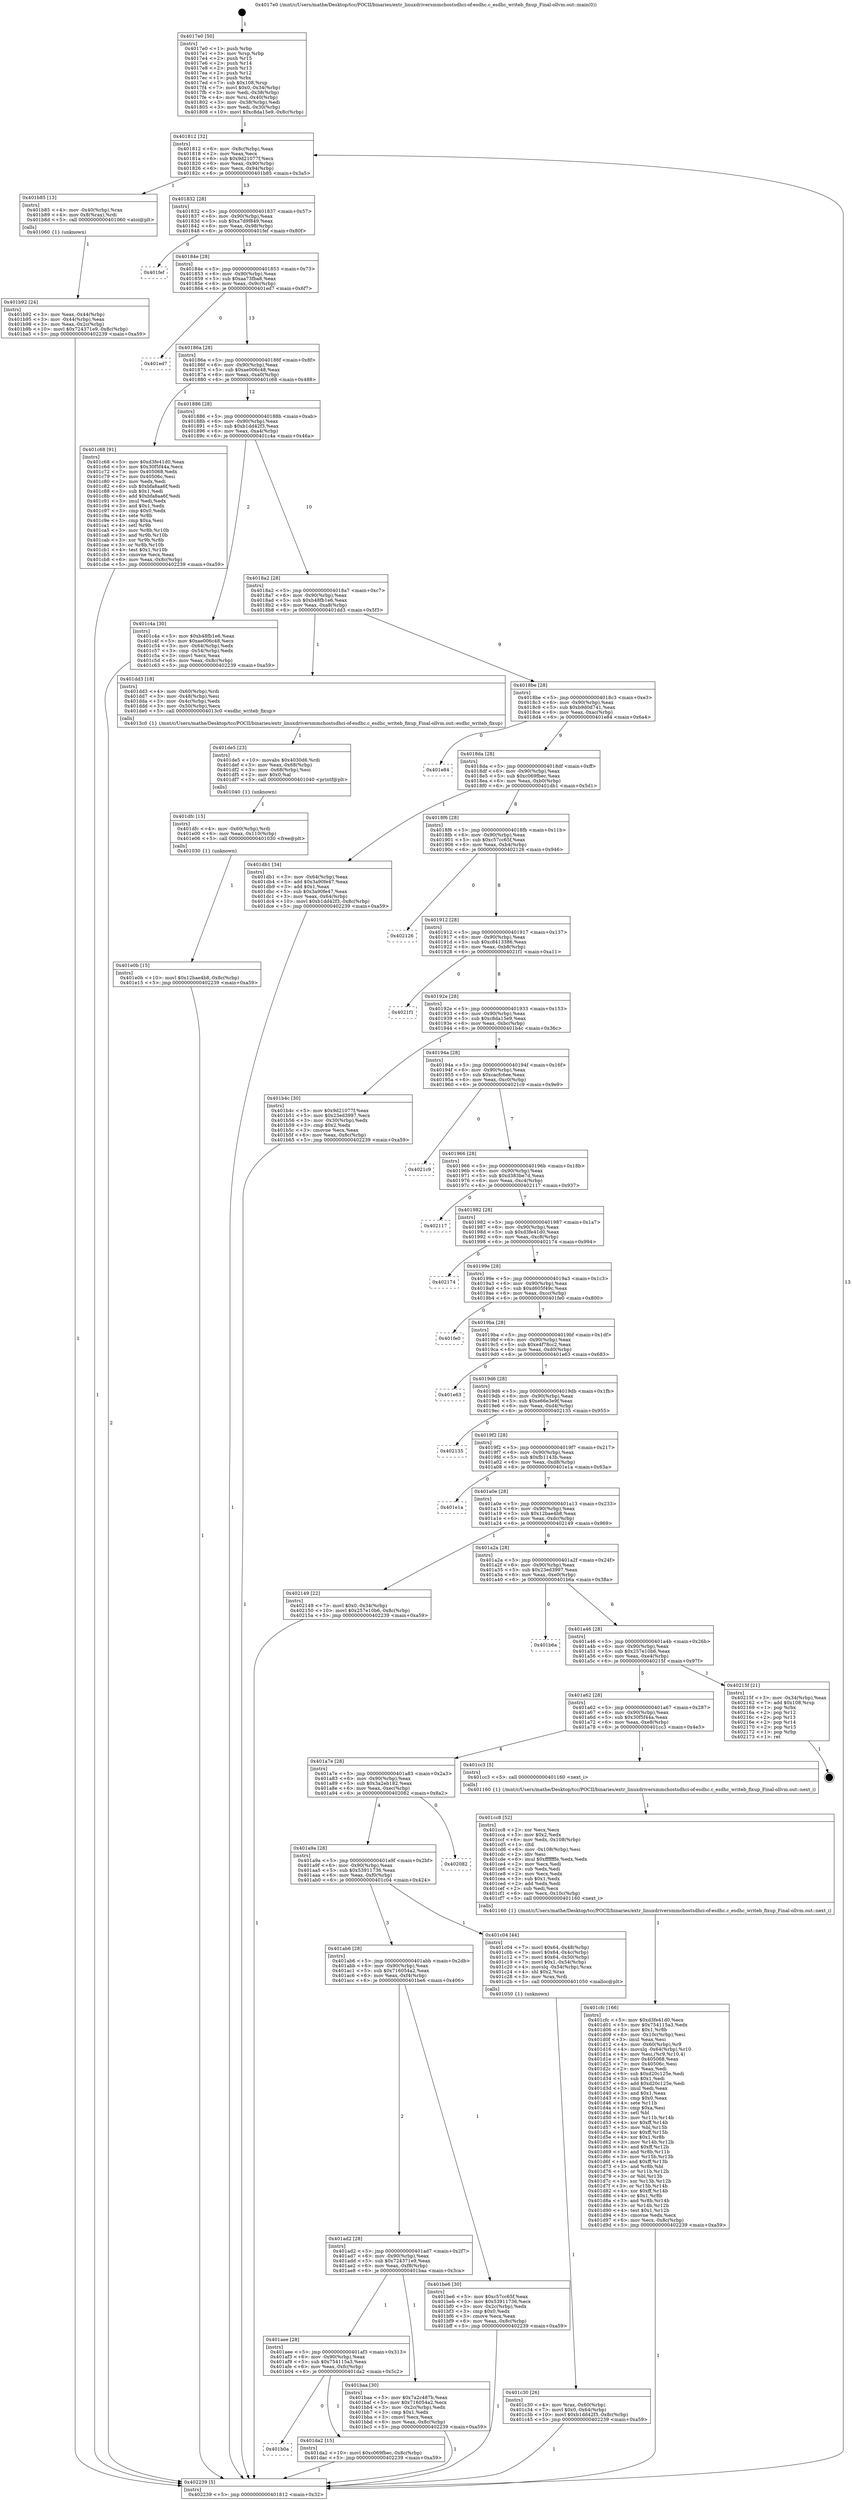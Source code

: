 digraph "0x4017e0" {
  label = "0x4017e0 (/mnt/c/Users/mathe/Desktop/tcc/POCII/binaries/extr_linuxdriversmmchostsdhci-of-esdhc.c_esdhc_writeb_fixup_Final-ollvm.out::main(0))"
  labelloc = "t"
  node[shape=record]

  Entry [label="",width=0.3,height=0.3,shape=circle,fillcolor=black,style=filled]
  "0x401812" [label="{
     0x401812 [32]\l
     | [instrs]\l
     &nbsp;&nbsp;0x401812 \<+6\>: mov -0x8c(%rbp),%eax\l
     &nbsp;&nbsp;0x401818 \<+2\>: mov %eax,%ecx\l
     &nbsp;&nbsp;0x40181a \<+6\>: sub $0x9d21077f,%ecx\l
     &nbsp;&nbsp;0x401820 \<+6\>: mov %eax,-0x90(%rbp)\l
     &nbsp;&nbsp;0x401826 \<+6\>: mov %ecx,-0x94(%rbp)\l
     &nbsp;&nbsp;0x40182c \<+6\>: je 0000000000401b85 \<main+0x3a5\>\l
  }"]
  "0x401b85" [label="{
     0x401b85 [13]\l
     | [instrs]\l
     &nbsp;&nbsp;0x401b85 \<+4\>: mov -0x40(%rbp),%rax\l
     &nbsp;&nbsp;0x401b89 \<+4\>: mov 0x8(%rax),%rdi\l
     &nbsp;&nbsp;0x401b8d \<+5\>: call 0000000000401060 \<atoi@plt\>\l
     | [calls]\l
     &nbsp;&nbsp;0x401060 \{1\} (unknown)\l
  }"]
  "0x401832" [label="{
     0x401832 [28]\l
     | [instrs]\l
     &nbsp;&nbsp;0x401832 \<+5\>: jmp 0000000000401837 \<main+0x57\>\l
     &nbsp;&nbsp;0x401837 \<+6\>: mov -0x90(%rbp),%eax\l
     &nbsp;&nbsp;0x40183d \<+5\>: sub $0xa7d9f849,%eax\l
     &nbsp;&nbsp;0x401842 \<+6\>: mov %eax,-0x98(%rbp)\l
     &nbsp;&nbsp;0x401848 \<+6\>: je 0000000000401fef \<main+0x80f\>\l
  }"]
  Exit [label="",width=0.3,height=0.3,shape=circle,fillcolor=black,style=filled,peripheries=2]
  "0x401fef" [label="{
     0x401fef\l
  }", style=dashed]
  "0x40184e" [label="{
     0x40184e [28]\l
     | [instrs]\l
     &nbsp;&nbsp;0x40184e \<+5\>: jmp 0000000000401853 \<main+0x73\>\l
     &nbsp;&nbsp;0x401853 \<+6\>: mov -0x90(%rbp),%eax\l
     &nbsp;&nbsp;0x401859 \<+5\>: sub $0xaa73fba8,%eax\l
     &nbsp;&nbsp;0x40185e \<+6\>: mov %eax,-0x9c(%rbp)\l
     &nbsp;&nbsp;0x401864 \<+6\>: je 0000000000401ed7 \<main+0x6f7\>\l
  }"]
  "0x401e0b" [label="{
     0x401e0b [15]\l
     | [instrs]\l
     &nbsp;&nbsp;0x401e0b \<+10\>: movl $0x12bae4b8,-0x8c(%rbp)\l
     &nbsp;&nbsp;0x401e15 \<+5\>: jmp 0000000000402239 \<main+0xa59\>\l
  }"]
  "0x401ed7" [label="{
     0x401ed7\l
  }", style=dashed]
  "0x40186a" [label="{
     0x40186a [28]\l
     | [instrs]\l
     &nbsp;&nbsp;0x40186a \<+5\>: jmp 000000000040186f \<main+0x8f\>\l
     &nbsp;&nbsp;0x40186f \<+6\>: mov -0x90(%rbp),%eax\l
     &nbsp;&nbsp;0x401875 \<+5\>: sub $0xae006c48,%eax\l
     &nbsp;&nbsp;0x40187a \<+6\>: mov %eax,-0xa0(%rbp)\l
     &nbsp;&nbsp;0x401880 \<+6\>: je 0000000000401c68 \<main+0x488\>\l
  }"]
  "0x401dfc" [label="{
     0x401dfc [15]\l
     | [instrs]\l
     &nbsp;&nbsp;0x401dfc \<+4\>: mov -0x60(%rbp),%rdi\l
     &nbsp;&nbsp;0x401e00 \<+6\>: mov %eax,-0x110(%rbp)\l
     &nbsp;&nbsp;0x401e06 \<+5\>: call 0000000000401030 \<free@plt\>\l
     | [calls]\l
     &nbsp;&nbsp;0x401030 \{1\} (unknown)\l
  }"]
  "0x401c68" [label="{
     0x401c68 [91]\l
     | [instrs]\l
     &nbsp;&nbsp;0x401c68 \<+5\>: mov $0xd3fe41d0,%eax\l
     &nbsp;&nbsp;0x401c6d \<+5\>: mov $0x30f5f44a,%ecx\l
     &nbsp;&nbsp;0x401c72 \<+7\>: mov 0x405068,%edx\l
     &nbsp;&nbsp;0x401c79 \<+7\>: mov 0x40506c,%esi\l
     &nbsp;&nbsp;0x401c80 \<+2\>: mov %edx,%edi\l
     &nbsp;&nbsp;0x401c82 \<+6\>: sub $0xbfa8aa6f,%edi\l
     &nbsp;&nbsp;0x401c88 \<+3\>: sub $0x1,%edi\l
     &nbsp;&nbsp;0x401c8b \<+6\>: add $0xbfa8aa6f,%edi\l
     &nbsp;&nbsp;0x401c91 \<+3\>: imul %edi,%edx\l
     &nbsp;&nbsp;0x401c94 \<+3\>: and $0x1,%edx\l
     &nbsp;&nbsp;0x401c97 \<+3\>: cmp $0x0,%edx\l
     &nbsp;&nbsp;0x401c9a \<+4\>: sete %r8b\l
     &nbsp;&nbsp;0x401c9e \<+3\>: cmp $0xa,%esi\l
     &nbsp;&nbsp;0x401ca1 \<+4\>: setl %r9b\l
     &nbsp;&nbsp;0x401ca5 \<+3\>: mov %r8b,%r10b\l
     &nbsp;&nbsp;0x401ca8 \<+3\>: and %r9b,%r10b\l
     &nbsp;&nbsp;0x401cab \<+3\>: xor %r9b,%r8b\l
     &nbsp;&nbsp;0x401cae \<+3\>: or %r8b,%r10b\l
     &nbsp;&nbsp;0x401cb1 \<+4\>: test $0x1,%r10b\l
     &nbsp;&nbsp;0x401cb5 \<+3\>: cmovne %ecx,%eax\l
     &nbsp;&nbsp;0x401cb8 \<+6\>: mov %eax,-0x8c(%rbp)\l
     &nbsp;&nbsp;0x401cbe \<+5\>: jmp 0000000000402239 \<main+0xa59\>\l
  }"]
  "0x401886" [label="{
     0x401886 [28]\l
     | [instrs]\l
     &nbsp;&nbsp;0x401886 \<+5\>: jmp 000000000040188b \<main+0xab\>\l
     &nbsp;&nbsp;0x40188b \<+6\>: mov -0x90(%rbp),%eax\l
     &nbsp;&nbsp;0x401891 \<+5\>: sub $0xb1dd42f3,%eax\l
     &nbsp;&nbsp;0x401896 \<+6\>: mov %eax,-0xa4(%rbp)\l
     &nbsp;&nbsp;0x40189c \<+6\>: je 0000000000401c4a \<main+0x46a\>\l
  }"]
  "0x401de5" [label="{
     0x401de5 [23]\l
     | [instrs]\l
     &nbsp;&nbsp;0x401de5 \<+10\>: movabs $0x4030d6,%rdi\l
     &nbsp;&nbsp;0x401def \<+3\>: mov %eax,-0x68(%rbp)\l
     &nbsp;&nbsp;0x401df2 \<+3\>: mov -0x68(%rbp),%esi\l
     &nbsp;&nbsp;0x401df5 \<+2\>: mov $0x0,%al\l
     &nbsp;&nbsp;0x401df7 \<+5\>: call 0000000000401040 \<printf@plt\>\l
     | [calls]\l
     &nbsp;&nbsp;0x401040 \{1\} (unknown)\l
  }"]
  "0x401c4a" [label="{
     0x401c4a [30]\l
     | [instrs]\l
     &nbsp;&nbsp;0x401c4a \<+5\>: mov $0xb48fb1e6,%eax\l
     &nbsp;&nbsp;0x401c4f \<+5\>: mov $0xae006c48,%ecx\l
     &nbsp;&nbsp;0x401c54 \<+3\>: mov -0x64(%rbp),%edx\l
     &nbsp;&nbsp;0x401c57 \<+3\>: cmp -0x54(%rbp),%edx\l
     &nbsp;&nbsp;0x401c5a \<+3\>: cmovl %ecx,%eax\l
     &nbsp;&nbsp;0x401c5d \<+6\>: mov %eax,-0x8c(%rbp)\l
     &nbsp;&nbsp;0x401c63 \<+5\>: jmp 0000000000402239 \<main+0xa59\>\l
  }"]
  "0x4018a2" [label="{
     0x4018a2 [28]\l
     | [instrs]\l
     &nbsp;&nbsp;0x4018a2 \<+5\>: jmp 00000000004018a7 \<main+0xc7\>\l
     &nbsp;&nbsp;0x4018a7 \<+6\>: mov -0x90(%rbp),%eax\l
     &nbsp;&nbsp;0x4018ad \<+5\>: sub $0xb48fb1e6,%eax\l
     &nbsp;&nbsp;0x4018b2 \<+6\>: mov %eax,-0xa8(%rbp)\l
     &nbsp;&nbsp;0x4018b8 \<+6\>: je 0000000000401dd3 \<main+0x5f3\>\l
  }"]
  "0x401b0a" [label="{
     0x401b0a\l
  }", style=dashed]
  "0x401dd3" [label="{
     0x401dd3 [18]\l
     | [instrs]\l
     &nbsp;&nbsp;0x401dd3 \<+4\>: mov -0x60(%rbp),%rdi\l
     &nbsp;&nbsp;0x401dd7 \<+3\>: mov -0x48(%rbp),%esi\l
     &nbsp;&nbsp;0x401dda \<+3\>: mov -0x4c(%rbp),%edx\l
     &nbsp;&nbsp;0x401ddd \<+3\>: mov -0x50(%rbp),%ecx\l
     &nbsp;&nbsp;0x401de0 \<+5\>: call 00000000004013c0 \<esdhc_writeb_fixup\>\l
     | [calls]\l
     &nbsp;&nbsp;0x4013c0 \{1\} (/mnt/c/Users/mathe/Desktop/tcc/POCII/binaries/extr_linuxdriversmmchostsdhci-of-esdhc.c_esdhc_writeb_fixup_Final-ollvm.out::esdhc_writeb_fixup)\l
  }"]
  "0x4018be" [label="{
     0x4018be [28]\l
     | [instrs]\l
     &nbsp;&nbsp;0x4018be \<+5\>: jmp 00000000004018c3 \<main+0xe3\>\l
     &nbsp;&nbsp;0x4018c3 \<+6\>: mov -0x90(%rbp),%eax\l
     &nbsp;&nbsp;0x4018c9 \<+5\>: sub $0xb9d0d741,%eax\l
     &nbsp;&nbsp;0x4018ce \<+6\>: mov %eax,-0xac(%rbp)\l
     &nbsp;&nbsp;0x4018d4 \<+6\>: je 0000000000401e84 \<main+0x6a4\>\l
  }"]
  "0x401da2" [label="{
     0x401da2 [15]\l
     | [instrs]\l
     &nbsp;&nbsp;0x401da2 \<+10\>: movl $0xc069fbec,-0x8c(%rbp)\l
     &nbsp;&nbsp;0x401dac \<+5\>: jmp 0000000000402239 \<main+0xa59\>\l
  }"]
  "0x401e84" [label="{
     0x401e84\l
  }", style=dashed]
  "0x4018da" [label="{
     0x4018da [28]\l
     | [instrs]\l
     &nbsp;&nbsp;0x4018da \<+5\>: jmp 00000000004018df \<main+0xff\>\l
     &nbsp;&nbsp;0x4018df \<+6\>: mov -0x90(%rbp),%eax\l
     &nbsp;&nbsp;0x4018e5 \<+5\>: sub $0xc069fbec,%eax\l
     &nbsp;&nbsp;0x4018ea \<+6\>: mov %eax,-0xb0(%rbp)\l
     &nbsp;&nbsp;0x4018f0 \<+6\>: je 0000000000401db1 \<main+0x5d1\>\l
  }"]
  "0x401cfc" [label="{
     0x401cfc [166]\l
     | [instrs]\l
     &nbsp;&nbsp;0x401cfc \<+5\>: mov $0xd3fe41d0,%ecx\l
     &nbsp;&nbsp;0x401d01 \<+5\>: mov $0x754115a3,%edx\l
     &nbsp;&nbsp;0x401d06 \<+3\>: mov $0x1,%r8b\l
     &nbsp;&nbsp;0x401d09 \<+6\>: mov -0x10c(%rbp),%esi\l
     &nbsp;&nbsp;0x401d0f \<+3\>: imul %eax,%esi\l
     &nbsp;&nbsp;0x401d12 \<+4\>: mov -0x60(%rbp),%r9\l
     &nbsp;&nbsp;0x401d16 \<+4\>: movslq -0x64(%rbp),%r10\l
     &nbsp;&nbsp;0x401d1a \<+4\>: mov %esi,(%r9,%r10,4)\l
     &nbsp;&nbsp;0x401d1e \<+7\>: mov 0x405068,%eax\l
     &nbsp;&nbsp;0x401d25 \<+7\>: mov 0x40506c,%esi\l
     &nbsp;&nbsp;0x401d2c \<+2\>: mov %eax,%edi\l
     &nbsp;&nbsp;0x401d2e \<+6\>: sub $0xd20c125e,%edi\l
     &nbsp;&nbsp;0x401d34 \<+3\>: sub $0x1,%edi\l
     &nbsp;&nbsp;0x401d37 \<+6\>: add $0xd20c125e,%edi\l
     &nbsp;&nbsp;0x401d3d \<+3\>: imul %edi,%eax\l
     &nbsp;&nbsp;0x401d40 \<+3\>: and $0x1,%eax\l
     &nbsp;&nbsp;0x401d43 \<+3\>: cmp $0x0,%eax\l
     &nbsp;&nbsp;0x401d46 \<+4\>: sete %r11b\l
     &nbsp;&nbsp;0x401d4a \<+3\>: cmp $0xa,%esi\l
     &nbsp;&nbsp;0x401d4d \<+3\>: setl %bl\l
     &nbsp;&nbsp;0x401d50 \<+3\>: mov %r11b,%r14b\l
     &nbsp;&nbsp;0x401d53 \<+4\>: xor $0xff,%r14b\l
     &nbsp;&nbsp;0x401d57 \<+3\>: mov %bl,%r15b\l
     &nbsp;&nbsp;0x401d5a \<+4\>: xor $0xff,%r15b\l
     &nbsp;&nbsp;0x401d5e \<+4\>: xor $0x1,%r8b\l
     &nbsp;&nbsp;0x401d62 \<+3\>: mov %r14b,%r12b\l
     &nbsp;&nbsp;0x401d65 \<+4\>: and $0xff,%r12b\l
     &nbsp;&nbsp;0x401d69 \<+3\>: and %r8b,%r11b\l
     &nbsp;&nbsp;0x401d6c \<+3\>: mov %r15b,%r13b\l
     &nbsp;&nbsp;0x401d6f \<+4\>: and $0xff,%r13b\l
     &nbsp;&nbsp;0x401d73 \<+3\>: and %r8b,%bl\l
     &nbsp;&nbsp;0x401d76 \<+3\>: or %r11b,%r12b\l
     &nbsp;&nbsp;0x401d79 \<+3\>: or %bl,%r13b\l
     &nbsp;&nbsp;0x401d7c \<+3\>: xor %r13b,%r12b\l
     &nbsp;&nbsp;0x401d7f \<+3\>: or %r15b,%r14b\l
     &nbsp;&nbsp;0x401d82 \<+4\>: xor $0xff,%r14b\l
     &nbsp;&nbsp;0x401d86 \<+4\>: or $0x1,%r8b\l
     &nbsp;&nbsp;0x401d8a \<+3\>: and %r8b,%r14b\l
     &nbsp;&nbsp;0x401d8d \<+3\>: or %r14b,%r12b\l
     &nbsp;&nbsp;0x401d90 \<+4\>: test $0x1,%r12b\l
     &nbsp;&nbsp;0x401d94 \<+3\>: cmovne %edx,%ecx\l
     &nbsp;&nbsp;0x401d97 \<+6\>: mov %ecx,-0x8c(%rbp)\l
     &nbsp;&nbsp;0x401d9d \<+5\>: jmp 0000000000402239 \<main+0xa59\>\l
  }"]
  "0x401db1" [label="{
     0x401db1 [34]\l
     | [instrs]\l
     &nbsp;&nbsp;0x401db1 \<+3\>: mov -0x64(%rbp),%eax\l
     &nbsp;&nbsp;0x401db4 \<+5\>: add $0x3a90fe47,%eax\l
     &nbsp;&nbsp;0x401db9 \<+3\>: add $0x1,%eax\l
     &nbsp;&nbsp;0x401dbc \<+5\>: sub $0x3a90fe47,%eax\l
     &nbsp;&nbsp;0x401dc1 \<+3\>: mov %eax,-0x64(%rbp)\l
     &nbsp;&nbsp;0x401dc4 \<+10\>: movl $0xb1dd42f3,-0x8c(%rbp)\l
     &nbsp;&nbsp;0x401dce \<+5\>: jmp 0000000000402239 \<main+0xa59\>\l
  }"]
  "0x4018f6" [label="{
     0x4018f6 [28]\l
     | [instrs]\l
     &nbsp;&nbsp;0x4018f6 \<+5\>: jmp 00000000004018fb \<main+0x11b\>\l
     &nbsp;&nbsp;0x4018fb \<+6\>: mov -0x90(%rbp),%eax\l
     &nbsp;&nbsp;0x401901 \<+5\>: sub $0xc57cc65f,%eax\l
     &nbsp;&nbsp;0x401906 \<+6\>: mov %eax,-0xb4(%rbp)\l
     &nbsp;&nbsp;0x40190c \<+6\>: je 0000000000402126 \<main+0x946\>\l
  }"]
  "0x401cc8" [label="{
     0x401cc8 [52]\l
     | [instrs]\l
     &nbsp;&nbsp;0x401cc8 \<+2\>: xor %ecx,%ecx\l
     &nbsp;&nbsp;0x401cca \<+5\>: mov $0x2,%edx\l
     &nbsp;&nbsp;0x401ccf \<+6\>: mov %edx,-0x108(%rbp)\l
     &nbsp;&nbsp;0x401cd5 \<+1\>: cltd\l
     &nbsp;&nbsp;0x401cd6 \<+6\>: mov -0x108(%rbp),%esi\l
     &nbsp;&nbsp;0x401cdc \<+2\>: idiv %esi\l
     &nbsp;&nbsp;0x401cde \<+6\>: imul $0xfffffffe,%edx,%edx\l
     &nbsp;&nbsp;0x401ce4 \<+2\>: mov %ecx,%edi\l
     &nbsp;&nbsp;0x401ce6 \<+2\>: sub %edx,%edi\l
     &nbsp;&nbsp;0x401ce8 \<+2\>: mov %ecx,%edx\l
     &nbsp;&nbsp;0x401cea \<+3\>: sub $0x1,%edx\l
     &nbsp;&nbsp;0x401ced \<+2\>: add %edx,%edi\l
     &nbsp;&nbsp;0x401cef \<+2\>: sub %edi,%ecx\l
     &nbsp;&nbsp;0x401cf1 \<+6\>: mov %ecx,-0x10c(%rbp)\l
     &nbsp;&nbsp;0x401cf7 \<+5\>: call 0000000000401160 \<next_i\>\l
     | [calls]\l
     &nbsp;&nbsp;0x401160 \{1\} (/mnt/c/Users/mathe/Desktop/tcc/POCII/binaries/extr_linuxdriversmmchostsdhci-of-esdhc.c_esdhc_writeb_fixup_Final-ollvm.out::next_i)\l
  }"]
  "0x402126" [label="{
     0x402126\l
  }", style=dashed]
  "0x401912" [label="{
     0x401912 [28]\l
     | [instrs]\l
     &nbsp;&nbsp;0x401912 \<+5\>: jmp 0000000000401917 \<main+0x137\>\l
     &nbsp;&nbsp;0x401917 \<+6\>: mov -0x90(%rbp),%eax\l
     &nbsp;&nbsp;0x40191d \<+5\>: sub $0xc8413386,%eax\l
     &nbsp;&nbsp;0x401922 \<+6\>: mov %eax,-0xb8(%rbp)\l
     &nbsp;&nbsp;0x401928 \<+6\>: je 00000000004021f1 \<main+0xa11\>\l
  }"]
  "0x401c30" [label="{
     0x401c30 [26]\l
     | [instrs]\l
     &nbsp;&nbsp;0x401c30 \<+4\>: mov %rax,-0x60(%rbp)\l
     &nbsp;&nbsp;0x401c34 \<+7\>: movl $0x0,-0x64(%rbp)\l
     &nbsp;&nbsp;0x401c3b \<+10\>: movl $0xb1dd42f3,-0x8c(%rbp)\l
     &nbsp;&nbsp;0x401c45 \<+5\>: jmp 0000000000402239 \<main+0xa59\>\l
  }"]
  "0x4021f1" [label="{
     0x4021f1\l
  }", style=dashed]
  "0x40192e" [label="{
     0x40192e [28]\l
     | [instrs]\l
     &nbsp;&nbsp;0x40192e \<+5\>: jmp 0000000000401933 \<main+0x153\>\l
     &nbsp;&nbsp;0x401933 \<+6\>: mov -0x90(%rbp),%eax\l
     &nbsp;&nbsp;0x401939 \<+5\>: sub $0xc8da15e9,%eax\l
     &nbsp;&nbsp;0x40193e \<+6\>: mov %eax,-0xbc(%rbp)\l
     &nbsp;&nbsp;0x401944 \<+6\>: je 0000000000401b4c \<main+0x36c\>\l
  }"]
  "0x401aee" [label="{
     0x401aee [28]\l
     | [instrs]\l
     &nbsp;&nbsp;0x401aee \<+5\>: jmp 0000000000401af3 \<main+0x313\>\l
     &nbsp;&nbsp;0x401af3 \<+6\>: mov -0x90(%rbp),%eax\l
     &nbsp;&nbsp;0x401af9 \<+5\>: sub $0x754115a3,%eax\l
     &nbsp;&nbsp;0x401afe \<+6\>: mov %eax,-0xfc(%rbp)\l
     &nbsp;&nbsp;0x401b04 \<+6\>: je 0000000000401da2 \<main+0x5c2\>\l
  }"]
  "0x401b4c" [label="{
     0x401b4c [30]\l
     | [instrs]\l
     &nbsp;&nbsp;0x401b4c \<+5\>: mov $0x9d21077f,%eax\l
     &nbsp;&nbsp;0x401b51 \<+5\>: mov $0x23ed3997,%ecx\l
     &nbsp;&nbsp;0x401b56 \<+3\>: mov -0x30(%rbp),%edx\l
     &nbsp;&nbsp;0x401b59 \<+3\>: cmp $0x2,%edx\l
     &nbsp;&nbsp;0x401b5c \<+3\>: cmovne %ecx,%eax\l
     &nbsp;&nbsp;0x401b5f \<+6\>: mov %eax,-0x8c(%rbp)\l
     &nbsp;&nbsp;0x401b65 \<+5\>: jmp 0000000000402239 \<main+0xa59\>\l
  }"]
  "0x40194a" [label="{
     0x40194a [28]\l
     | [instrs]\l
     &nbsp;&nbsp;0x40194a \<+5\>: jmp 000000000040194f \<main+0x16f\>\l
     &nbsp;&nbsp;0x40194f \<+6\>: mov -0x90(%rbp),%eax\l
     &nbsp;&nbsp;0x401955 \<+5\>: sub $0xcacfc6ee,%eax\l
     &nbsp;&nbsp;0x40195a \<+6\>: mov %eax,-0xc0(%rbp)\l
     &nbsp;&nbsp;0x401960 \<+6\>: je 00000000004021c9 \<main+0x9e9\>\l
  }"]
  "0x402239" [label="{
     0x402239 [5]\l
     | [instrs]\l
     &nbsp;&nbsp;0x402239 \<+5\>: jmp 0000000000401812 \<main+0x32\>\l
  }"]
  "0x4017e0" [label="{
     0x4017e0 [50]\l
     | [instrs]\l
     &nbsp;&nbsp;0x4017e0 \<+1\>: push %rbp\l
     &nbsp;&nbsp;0x4017e1 \<+3\>: mov %rsp,%rbp\l
     &nbsp;&nbsp;0x4017e4 \<+2\>: push %r15\l
     &nbsp;&nbsp;0x4017e6 \<+2\>: push %r14\l
     &nbsp;&nbsp;0x4017e8 \<+2\>: push %r13\l
     &nbsp;&nbsp;0x4017ea \<+2\>: push %r12\l
     &nbsp;&nbsp;0x4017ec \<+1\>: push %rbx\l
     &nbsp;&nbsp;0x4017ed \<+7\>: sub $0x108,%rsp\l
     &nbsp;&nbsp;0x4017f4 \<+7\>: movl $0x0,-0x34(%rbp)\l
     &nbsp;&nbsp;0x4017fb \<+3\>: mov %edi,-0x38(%rbp)\l
     &nbsp;&nbsp;0x4017fe \<+4\>: mov %rsi,-0x40(%rbp)\l
     &nbsp;&nbsp;0x401802 \<+3\>: mov -0x38(%rbp),%edi\l
     &nbsp;&nbsp;0x401805 \<+3\>: mov %edi,-0x30(%rbp)\l
     &nbsp;&nbsp;0x401808 \<+10\>: movl $0xc8da15e9,-0x8c(%rbp)\l
  }"]
  "0x401b92" [label="{
     0x401b92 [24]\l
     | [instrs]\l
     &nbsp;&nbsp;0x401b92 \<+3\>: mov %eax,-0x44(%rbp)\l
     &nbsp;&nbsp;0x401b95 \<+3\>: mov -0x44(%rbp),%eax\l
     &nbsp;&nbsp;0x401b98 \<+3\>: mov %eax,-0x2c(%rbp)\l
     &nbsp;&nbsp;0x401b9b \<+10\>: movl $0x724371e9,-0x8c(%rbp)\l
     &nbsp;&nbsp;0x401ba5 \<+5\>: jmp 0000000000402239 \<main+0xa59\>\l
  }"]
  "0x401baa" [label="{
     0x401baa [30]\l
     | [instrs]\l
     &nbsp;&nbsp;0x401baa \<+5\>: mov $0x7a2c487b,%eax\l
     &nbsp;&nbsp;0x401baf \<+5\>: mov $0x716054a2,%ecx\l
     &nbsp;&nbsp;0x401bb4 \<+3\>: mov -0x2c(%rbp),%edx\l
     &nbsp;&nbsp;0x401bb7 \<+3\>: cmp $0x1,%edx\l
     &nbsp;&nbsp;0x401bba \<+3\>: cmovl %ecx,%eax\l
     &nbsp;&nbsp;0x401bbd \<+6\>: mov %eax,-0x8c(%rbp)\l
     &nbsp;&nbsp;0x401bc3 \<+5\>: jmp 0000000000402239 \<main+0xa59\>\l
  }"]
  "0x4021c9" [label="{
     0x4021c9\l
  }", style=dashed]
  "0x401966" [label="{
     0x401966 [28]\l
     | [instrs]\l
     &nbsp;&nbsp;0x401966 \<+5\>: jmp 000000000040196b \<main+0x18b\>\l
     &nbsp;&nbsp;0x40196b \<+6\>: mov -0x90(%rbp),%eax\l
     &nbsp;&nbsp;0x401971 \<+5\>: sub $0xd383be7d,%eax\l
     &nbsp;&nbsp;0x401976 \<+6\>: mov %eax,-0xc4(%rbp)\l
     &nbsp;&nbsp;0x40197c \<+6\>: je 0000000000402117 \<main+0x937\>\l
  }"]
  "0x401ad2" [label="{
     0x401ad2 [28]\l
     | [instrs]\l
     &nbsp;&nbsp;0x401ad2 \<+5\>: jmp 0000000000401ad7 \<main+0x2f7\>\l
     &nbsp;&nbsp;0x401ad7 \<+6\>: mov -0x90(%rbp),%eax\l
     &nbsp;&nbsp;0x401add \<+5\>: sub $0x724371e9,%eax\l
     &nbsp;&nbsp;0x401ae2 \<+6\>: mov %eax,-0xf8(%rbp)\l
     &nbsp;&nbsp;0x401ae8 \<+6\>: je 0000000000401baa \<main+0x3ca\>\l
  }"]
  "0x402117" [label="{
     0x402117\l
  }", style=dashed]
  "0x401982" [label="{
     0x401982 [28]\l
     | [instrs]\l
     &nbsp;&nbsp;0x401982 \<+5\>: jmp 0000000000401987 \<main+0x1a7\>\l
     &nbsp;&nbsp;0x401987 \<+6\>: mov -0x90(%rbp),%eax\l
     &nbsp;&nbsp;0x40198d \<+5\>: sub $0xd3fe41d0,%eax\l
     &nbsp;&nbsp;0x401992 \<+6\>: mov %eax,-0xc8(%rbp)\l
     &nbsp;&nbsp;0x401998 \<+6\>: je 0000000000402174 \<main+0x994\>\l
  }"]
  "0x401be6" [label="{
     0x401be6 [30]\l
     | [instrs]\l
     &nbsp;&nbsp;0x401be6 \<+5\>: mov $0xc57cc65f,%eax\l
     &nbsp;&nbsp;0x401beb \<+5\>: mov $0x53911736,%ecx\l
     &nbsp;&nbsp;0x401bf0 \<+3\>: mov -0x2c(%rbp),%edx\l
     &nbsp;&nbsp;0x401bf3 \<+3\>: cmp $0x0,%edx\l
     &nbsp;&nbsp;0x401bf6 \<+3\>: cmove %ecx,%eax\l
     &nbsp;&nbsp;0x401bf9 \<+6\>: mov %eax,-0x8c(%rbp)\l
     &nbsp;&nbsp;0x401bff \<+5\>: jmp 0000000000402239 \<main+0xa59\>\l
  }"]
  "0x402174" [label="{
     0x402174\l
  }", style=dashed]
  "0x40199e" [label="{
     0x40199e [28]\l
     | [instrs]\l
     &nbsp;&nbsp;0x40199e \<+5\>: jmp 00000000004019a3 \<main+0x1c3\>\l
     &nbsp;&nbsp;0x4019a3 \<+6\>: mov -0x90(%rbp),%eax\l
     &nbsp;&nbsp;0x4019a9 \<+5\>: sub $0xd605f49c,%eax\l
     &nbsp;&nbsp;0x4019ae \<+6\>: mov %eax,-0xcc(%rbp)\l
     &nbsp;&nbsp;0x4019b4 \<+6\>: je 0000000000401fe0 \<main+0x800\>\l
  }"]
  "0x401ab6" [label="{
     0x401ab6 [28]\l
     | [instrs]\l
     &nbsp;&nbsp;0x401ab6 \<+5\>: jmp 0000000000401abb \<main+0x2db\>\l
     &nbsp;&nbsp;0x401abb \<+6\>: mov -0x90(%rbp),%eax\l
     &nbsp;&nbsp;0x401ac1 \<+5\>: sub $0x716054a2,%eax\l
     &nbsp;&nbsp;0x401ac6 \<+6\>: mov %eax,-0xf4(%rbp)\l
     &nbsp;&nbsp;0x401acc \<+6\>: je 0000000000401be6 \<main+0x406\>\l
  }"]
  "0x401fe0" [label="{
     0x401fe0\l
  }", style=dashed]
  "0x4019ba" [label="{
     0x4019ba [28]\l
     | [instrs]\l
     &nbsp;&nbsp;0x4019ba \<+5\>: jmp 00000000004019bf \<main+0x1df\>\l
     &nbsp;&nbsp;0x4019bf \<+6\>: mov -0x90(%rbp),%eax\l
     &nbsp;&nbsp;0x4019c5 \<+5\>: sub $0xe4f78cc2,%eax\l
     &nbsp;&nbsp;0x4019ca \<+6\>: mov %eax,-0xd0(%rbp)\l
     &nbsp;&nbsp;0x4019d0 \<+6\>: je 0000000000401e63 \<main+0x683\>\l
  }"]
  "0x401c04" [label="{
     0x401c04 [44]\l
     | [instrs]\l
     &nbsp;&nbsp;0x401c04 \<+7\>: movl $0x64,-0x48(%rbp)\l
     &nbsp;&nbsp;0x401c0b \<+7\>: movl $0x64,-0x4c(%rbp)\l
     &nbsp;&nbsp;0x401c12 \<+7\>: movl $0x64,-0x50(%rbp)\l
     &nbsp;&nbsp;0x401c19 \<+7\>: movl $0x1,-0x54(%rbp)\l
     &nbsp;&nbsp;0x401c20 \<+4\>: movslq -0x54(%rbp),%rax\l
     &nbsp;&nbsp;0x401c24 \<+4\>: shl $0x2,%rax\l
     &nbsp;&nbsp;0x401c28 \<+3\>: mov %rax,%rdi\l
     &nbsp;&nbsp;0x401c2b \<+5\>: call 0000000000401050 \<malloc@plt\>\l
     | [calls]\l
     &nbsp;&nbsp;0x401050 \{1\} (unknown)\l
  }"]
  "0x401e63" [label="{
     0x401e63\l
  }", style=dashed]
  "0x4019d6" [label="{
     0x4019d6 [28]\l
     | [instrs]\l
     &nbsp;&nbsp;0x4019d6 \<+5\>: jmp 00000000004019db \<main+0x1fb\>\l
     &nbsp;&nbsp;0x4019db \<+6\>: mov -0x90(%rbp),%eax\l
     &nbsp;&nbsp;0x4019e1 \<+5\>: sub $0xe66e3e9f,%eax\l
     &nbsp;&nbsp;0x4019e6 \<+6\>: mov %eax,-0xd4(%rbp)\l
     &nbsp;&nbsp;0x4019ec \<+6\>: je 0000000000402135 \<main+0x955\>\l
  }"]
  "0x401a9a" [label="{
     0x401a9a [28]\l
     | [instrs]\l
     &nbsp;&nbsp;0x401a9a \<+5\>: jmp 0000000000401a9f \<main+0x2bf\>\l
     &nbsp;&nbsp;0x401a9f \<+6\>: mov -0x90(%rbp),%eax\l
     &nbsp;&nbsp;0x401aa5 \<+5\>: sub $0x53911736,%eax\l
     &nbsp;&nbsp;0x401aaa \<+6\>: mov %eax,-0xf0(%rbp)\l
     &nbsp;&nbsp;0x401ab0 \<+6\>: je 0000000000401c04 \<main+0x424\>\l
  }"]
  "0x402135" [label="{
     0x402135\l
  }", style=dashed]
  "0x4019f2" [label="{
     0x4019f2 [28]\l
     | [instrs]\l
     &nbsp;&nbsp;0x4019f2 \<+5\>: jmp 00000000004019f7 \<main+0x217\>\l
     &nbsp;&nbsp;0x4019f7 \<+6\>: mov -0x90(%rbp),%eax\l
     &nbsp;&nbsp;0x4019fd \<+5\>: sub $0xfb1143b,%eax\l
     &nbsp;&nbsp;0x401a02 \<+6\>: mov %eax,-0xd8(%rbp)\l
     &nbsp;&nbsp;0x401a08 \<+6\>: je 0000000000401e1a \<main+0x63a\>\l
  }"]
  "0x402082" [label="{
     0x402082\l
  }", style=dashed]
  "0x401e1a" [label="{
     0x401e1a\l
  }", style=dashed]
  "0x401a0e" [label="{
     0x401a0e [28]\l
     | [instrs]\l
     &nbsp;&nbsp;0x401a0e \<+5\>: jmp 0000000000401a13 \<main+0x233\>\l
     &nbsp;&nbsp;0x401a13 \<+6\>: mov -0x90(%rbp),%eax\l
     &nbsp;&nbsp;0x401a19 \<+5\>: sub $0x12bae4b8,%eax\l
     &nbsp;&nbsp;0x401a1e \<+6\>: mov %eax,-0xdc(%rbp)\l
     &nbsp;&nbsp;0x401a24 \<+6\>: je 0000000000402149 \<main+0x969\>\l
  }"]
  "0x401a7e" [label="{
     0x401a7e [28]\l
     | [instrs]\l
     &nbsp;&nbsp;0x401a7e \<+5\>: jmp 0000000000401a83 \<main+0x2a3\>\l
     &nbsp;&nbsp;0x401a83 \<+6\>: mov -0x90(%rbp),%eax\l
     &nbsp;&nbsp;0x401a89 \<+5\>: sub $0x3a2eb182,%eax\l
     &nbsp;&nbsp;0x401a8e \<+6\>: mov %eax,-0xec(%rbp)\l
     &nbsp;&nbsp;0x401a94 \<+6\>: je 0000000000402082 \<main+0x8a2\>\l
  }"]
  "0x402149" [label="{
     0x402149 [22]\l
     | [instrs]\l
     &nbsp;&nbsp;0x402149 \<+7\>: movl $0x0,-0x34(%rbp)\l
     &nbsp;&nbsp;0x402150 \<+10\>: movl $0x257e10b6,-0x8c(%rbp)\l
     &nbsp;&nbsp;0x40215a \<+5\>: jmp 0000000000402239 \<main+0xa59\>\l
  }"]
  "0x401a2a" [label="{
     0x401a2a [28]\l
     | [instrs]\l
     &nbsp;&nbsp;0x401a2a \<+5\>: jmp 0000000000401a2f \<main+0x24f\>\l
     &nbsp;&nbsp;0x401a2f \<+6\>: mov -0x90(%rbp),%eax\l
     &nbsp;&nbsp;0x401a35 \<+5\>: sub $0x23ed3997,%eax\l
     &nbsp;&nbsp;0x401a3a \<+6\>: mov %eax,-0xe0(%rbp)\l
     &nbsp;&nbsp;0x401a40 \<+6\>: je 0000000000401b6a \<main+0x38a\>\l
  }"]
  "0x401cc3" [label="{
     0x401cc3 [5]\l
     | [instrs]\l
     &nbsp;&nbsp;0x401cc3 \<+5\>: call 0000000000401160 \<next_i\>\l
     | [calls]\l
     &nbsp;&nbsp;0x401160 \{1\} (/mnt/c/Users/mathe/Desktop/tcc/POCII/binaries/extr_linuxdriversmmchostsdhci-of-esdhc.c_esdhc_writeb_fixup_Final-ollvm.out::next_i)\l
  }"]
  "0x401b6a" [label="{
     0x401b6a\l
  }", style=dashed]
  "0x401a46" [label="{
     0x401a46 [28]\l
     | [instrs]\l
     &nbsp;&nbsp;0x401a46 \<+5\>: jmp 0000000000401a4b \<main+0x26b\>\l
     &nbsp;&nbsp;0x401a4b \<+6\>: mov -0x90(%rbp),%eax\l
     &nbsp;&nbsp;0x401a51 \<+5\>: sub $0x257e10b6,%eax\l
     &nbsp;&nbsp;0x401a56 \<+6\>: mov %eax,-0xe4(%rbp)\l
     &nbsp;&nbsp;0x401a5c \<+6\>: je 000000000040215f \<main+0x97f\>\l
  }"]
  "0x401a62" [label="{
     0x401a62 [28]\l
     | [instrs]\l
     &nbsp;&nbsp;0x401a62 \<+5\>: jmp 0000000000401a67 \<main+0x287\>\l
     &nbsp;&nbsp;0x401a67 \<+6\>: mov -0x90(%rbp),%eax\l
     &nbsp;&nbsp;0x401a6d \<+5\>: sub $0x30f5f44a,%eax\l
     &nbsp;&nbsp;0x401a72 \<+6\>: mov %eax,-0xe8(%rbp)\l
     &nbsp;&nbsp;0x401a78 \<+6\>: je 0000000000401cc3 \<main+0x4e3\>\l
  }"]
  "0x40215f" [label="{
     0x40215f [21]\l
     | [instrs]\l
     &nbsp;&nbsp;0x40215f \<+3\>: mov -0x34(%rbp),%eax\l
     &nbsp;&nbsp;0x402162 \<+7\>: add $0x108,%rsp\l
     &nbsp;&nbsp;0x402169 \<+1\>: pop %rbx\l
     &nbsp;&nbsp;0x40216a \<+2\>: pop %r12\l
     &nbsp;&nbsp;0x40216c \<+2\>: pop %r13\l
     &nbsp;&nbsp;0x40216e \<+2\>: pop %r14\l
     &nbsp;&nbsp;0x402170 \<+2\>: pop %r15\l
     &nbsp;&nbsp;0x402172 \<+1\>: pop %rbp\l
     &nbsp;&nbsp;0x402173 \<+1\>: ret\l
  }"]
  Entry -> "0x4017e0" [label=" 1"]
  "0x401812" -> "0x401b85" [label=" 1"]
  "0x401812" -> "0x401832" [label=" 13"]
  "0x40215f" -> Exit [label=" 1"]
  "0x401832" -> "0x401fef" [label=" 0"]
  "0x401832" -> "0x40184e" [label=" 13"]
  "0x402149" -> "0x402239" [label=" 1"]
  "0x40184e" -> "0x401ed7" [label=" 0"]
  "0x40184e" -> "0x40186a" [label=" 13"]
  "0x401e0b" -> "0x402239" [label=" 1"]
  "0x40186a" -> "0x401c68" [label=" 1"]
  "0x40186a" -> "0x401886" [label=" 12"]
  "0x401dfc" -> "0x401e0b" [label=" 1"]
  "0x401886" -> "0x401c4a" [label=" 2"]
  "0x401886" -> "0x4018a2" [label=" 10"]
  "0x401de5" -> "0x401dfc" [label=" 1"]
  "0x4018a2" -> "0x401dd3" [label=" 1"]
  "0x4018a2" -> "0x4018be" [label=" 9"]
  "0x401dd3" -> "0x401de5" [label=" 1"]
  "0x4018be" -> "0x401e84" [label=" 0"]
  "0x4018be" -> "0x4018da" [label=" 9"]
  "0x401db1" -> "0x402239" [label=" 1"]
  "0x4018da" -> "0x401db1" [label=" 1"]
  "0x4018da" -> "0x4018f6" [label=" 8"]
  "0x401aee" -> "0x401b0a" [label=" 0"]
  "0x4018f6" -> "0x402126" [label=" 0"]
  "0x4018f6" -> "0x401912" [label=" 8"]
  "0x401aee" -> "0x401da2" [label=" 1"]
  "0x401912" -> "0x4021f1" [label=" 0"]
  "0x401912" -> "0x40192e" [label=" 8"]
  "0x401da2" -> "0x402239" [label=" 1"]
  "0x40192e" -> "0x401b4c" [label=" 1"]
  "0x40192e" -> "0x40194a" [label=" 7"]
  "0x401b4c" -> "0x402239" [label=" 1"]
  "0x4017e0" -> "0x401812" [label=" 1"]
  "0x402239" -> "0x401812" [label=" 13"]
  "0x401b85" -> "0x401b92" [label=" 1"]
  "0x401b92" -> "0x402239" [label=" 1"]
  "0x401cfc" -> "0x402239" [label=" 1"]
  "0x40194a" -> "0x4021c9" [label=" 0"]
  "0x40194a" -> "0x401966" [label=" 7"]
  "0x401cc8" -> "0x401cfc" [label=" 1"]
  "0x401966" -> "0x402117" [label=" 0"]
  "0x401966" -> "0x401982" [label=" 7"]
  "0x401c68" -> "0x402239" [label=" 1"]
  "0x401982" -> "0x402174" [label=" 0"]
  "0x401982" -> "0x40199e" [label=" 7"]
  "0x401c4a" -> "0x402239" [label=" 2"]
  "0x40199e" -> "0x401fe0" [label=" 0"]
  "0x40199e" -> "0x4019ba" [label=" 7"]
  "0x401c04" -> "0x401c30" [label=" 1"]
  "0x4019ba" -> "0x401e63" [label=" 0"]
  "0x4019ba" -> "0x4019d6" [label=" 7"]
  "0x401be6" -> "0x402239" [label=" 1"]
  "0x4019d6" -> "0x402135" [label=" 0"]
  "0x4019d6" -> "0x4019f2" [label=" 7"]
  "0x401ad2" -> "0x401aee" [label=" 1"]
  "0x4019f2" -> "0x401e1a" [label=" 0"]
  "0x4019f2" -> "0x401a0e" [label=" 7"]
  "0x401ad2" -> "0x401baa" [label=" 1"]
  "0x401a0e" -> "0x402149" [label=" 1"]
  "0x401a0e" -> "0x401a2a" [label=" 6"]
  "0x401ab6" -> "0x401ad2" [label=" 2"]
  "0x401a2a" -> "0x401b6a" [label=" 0"]
  "0x401a2a" -> "0x401a46" [label=" 6"]
  "0x401ab6" -> "0x401be6" [label=" 1"]
  "0x401a46" -> "0x40215f" [label=" 1"]
  "0x401a46" -> "0x401a62" [label=" 5"]
  "0x401c30" -> "0x402239" [label=" 1"]
  "0x401a62" -> "0x401cc3" [label=" 1"]
  "0x401a62" -> "0x401a7e" [label=" 4"]
  "0x401cc3" -> "0x401cc8" [label=" 1"]
  "0x401a7e" -> "0x402082" [label=" 0"]
  "0x401a7e" -> "0x401a9a" [label=" 4"]
  "0x401baa" -> "0x402239" [label=" 1"]
  "0x401a9a" -> "0x401c04" [label=" 1"]
  "0x401a9a" -> "0x401ab6" [label=" 3"]
}
